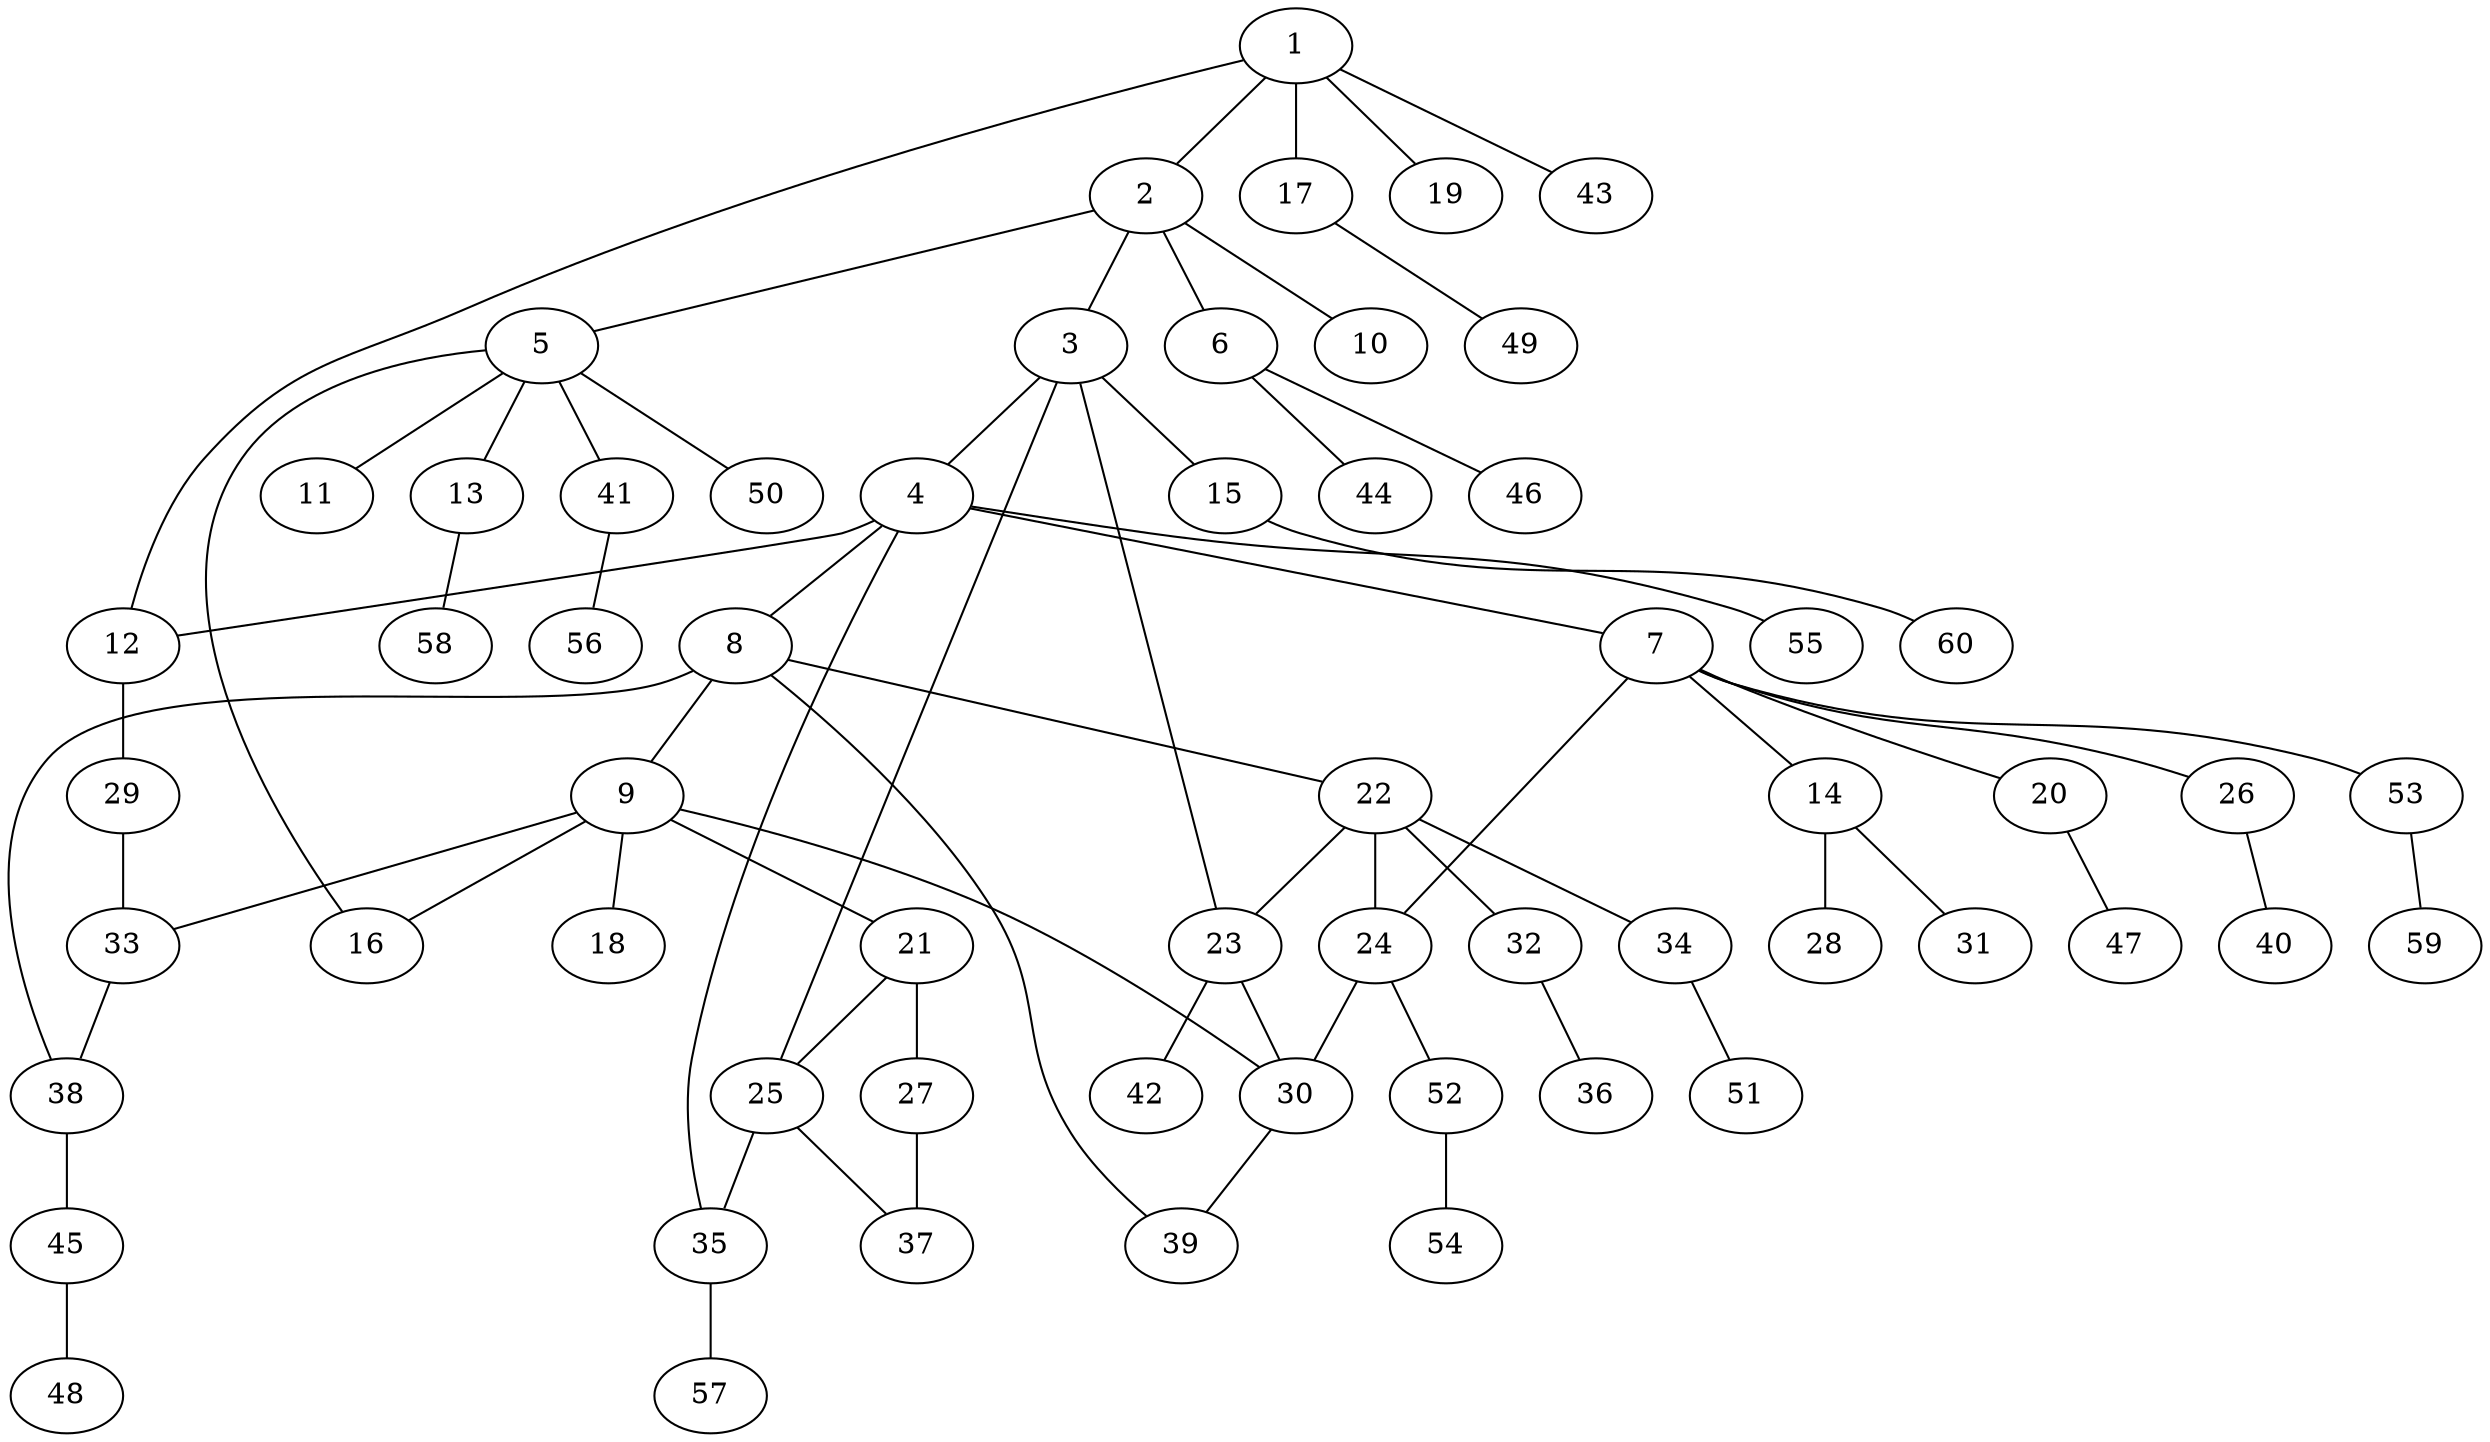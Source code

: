 graph graphname {1--2
1--12
1--17
1--19
1--43
2--3
2--5
2--6
2--10
3--4
3--15
3--23
3--25
4--7
4--8
4--12
4--35
4--55
5--11
5--13
5--16
5--41
5--50
6--44
6--46
7--14
7--20
7--24
7--26
7--53
8--9
8--22
8--38
8--39
9--16
9--18
9--21
9--30
9--33
12--29
13--58
14--28
14--31
15--60
17--49
20--47
21--25
21--27
22--23
22--24
22--32
22--34
23--30
23--42
24--30
24--52
25--35
25--37
26--40
27--37
29--33
30--39
32--36
33--38
34--51
35--57
38--45
41--56
45--48
52--54
53--59
}